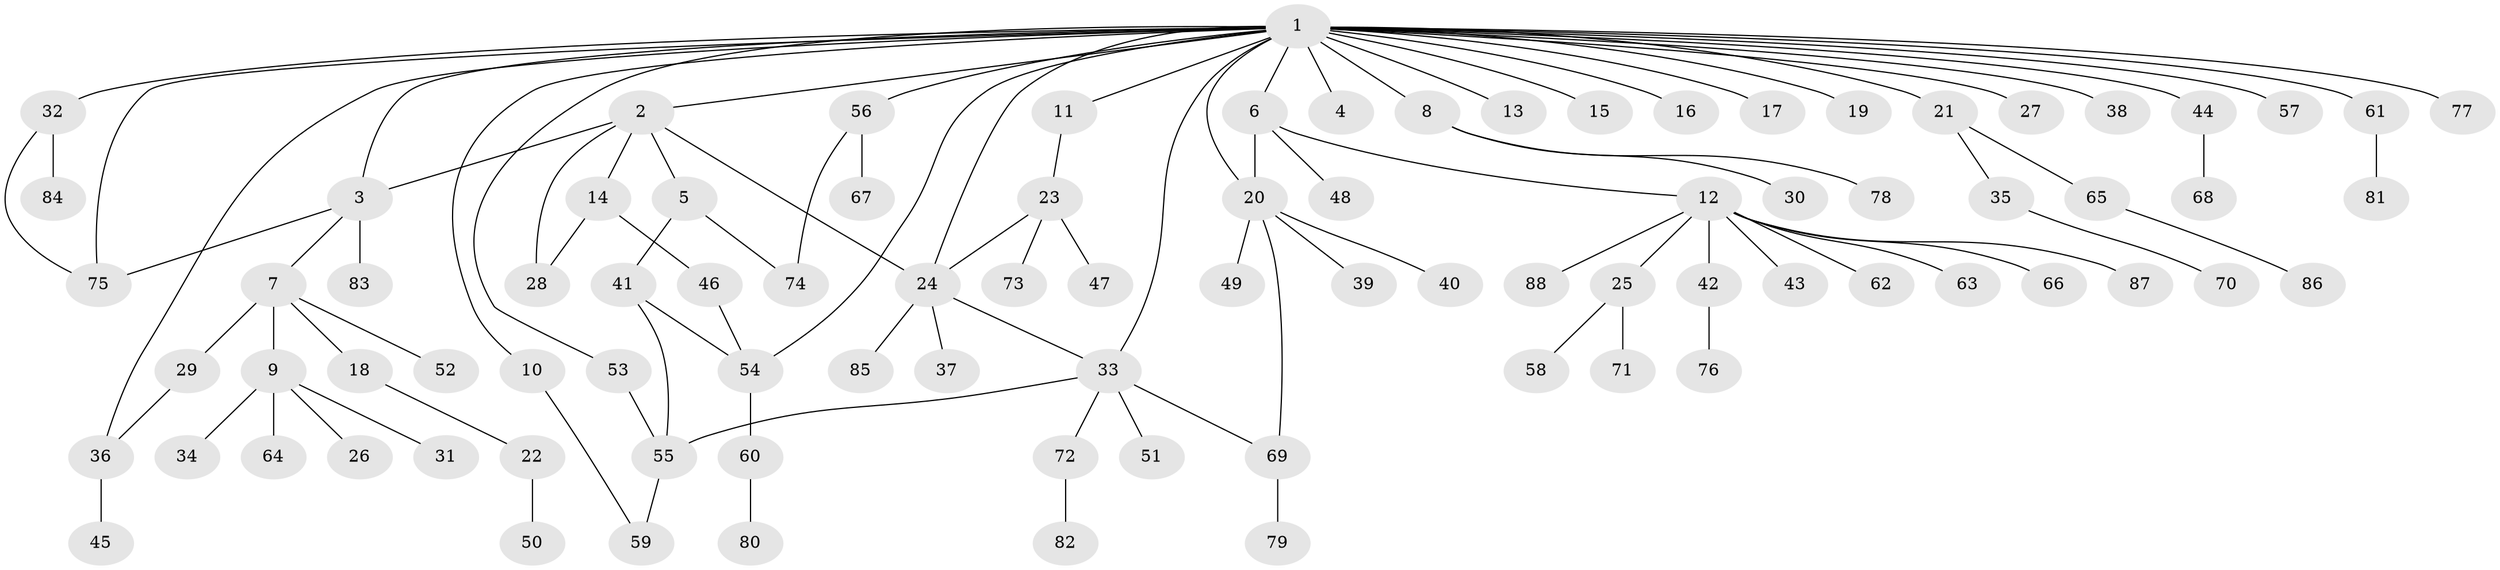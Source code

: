 // Generated by graph-tools (version 1.1) at 2025/11/02/27/25 16:11:13]
// undirected, 88 vertices, 103 edges
graph export_dot {
graph [start="1"]
  node [color=gray90,style=filled];
  1;
  2;
  3;
  4;
  5;
  6;
  7;
  8;
  9;
  10;
  11;
  12;
  13;
  14;
  15;
  16;
  17;
  18;
  19;
  20;
  21;
  22;
  23;
  24;
  25;
  26;
  27;
  28;
  29;
  30;
  31;
  32;
  33;
  34;
  35;
  36;
  37;
  38;
  39;
  40;
  41;
  42;
  43;
  44;
  45;
  46;
  47;
  48;
  49;
  50;
  51;
  52;
  53;
  54;
  55;
  56;
  57;
  58;
  59;
  60;
  61;
  62;
  63;
  64;
  65;
  66;
  67;
  68;
  69;
  70;
  71;
  72;
  73;
  74;
  75;
  76;
  77;
  78;
  79;
  80;
  81;
  82;
  83;
  84;
  85;
  86;
  87;
  88;
  1 -- 2;
  1 -- 3;
  1 -- 4;
  1 -- 6;
  1 -- 8;
  1 -- 10;
  1 -- 11;
  1 -- 13;
  1 -- 15;
  1 -- 16;
  1 -- 17;
  1 -- 19;
  1 -- 20;
  1 -- 21;
  1 -- 24;
  1 -- 27;
  1 -- 32;
  1 -- 33;
  1 -- 36;
  1 -- 38;
  1 -- 44;
  1 -- 53;
  1 -- 54;
  1 -- 56;
  1 -- 57;
  1 -- 61;
  1 -- 75;
  1 -- 77;
  2 -- 3;
  2 -- 5;
  2 -- 14;
  2 -- 24;
  2 -- 28;
  3 -- 7;
  3 -- 75;
  3 -- 83;
  5 -- 41;
  5 -- 74;
  6 -- 12;
  6 -- 20;
  6 -- 48;
  7 -- 9;
  7 -- 18;
  7 -- 29;
  7 -- 52;
  8 -- 30;
  8 -- 78;
  9 -- 26;
  9 -- 31;
  9 -- 34;
  9 -- 64;
  10 -- 59;
  11 -- 23;
  12 -- 25;
  12 -- 42;
  12 -- 43;
  12 -- 62;
  12 -- 63;
  12 -- 66;
  12 -- 87;
  12 -- 88;
  14 -- 28;
  14 -- 46;
  18 -- 22;
  20 -- 39;
  20 -- 40;
  20 -- 49;
  20 -- 69;
  21 -- 35;
  21 -- 65;
  22 -- 50;
  23 -- 24;
  23 -- 47;
  23 -- 73;
  24 -- 33;
  24 -- 37;
  24 -- 85;
  25 -- 58;
  25 -- 71;
  29 -- 36;
  32 -- 75;
  32 -- 84;
  33 -- 51;
  33 -- 55;
  33 -- 69;
  33 -- 72;
  35 -- 70;
  36 -- 45;
  41 -- 54;
  41 -- 55;
  42 -- 76;
  44 -- 68;
  46 -- 54;
  53 -- 55;
  54 -- 60;
  55 -- 59;
  56 -- 67;
  56 -- 74;
  60 -- 80;
  61 -- 81;
  65 -- 86;
  69 -- 79;
  72 -- 82;
}
